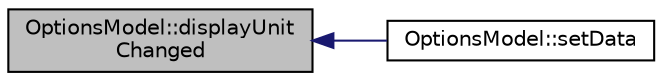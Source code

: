 digraph "OptionsModel::displayUnitChanged"
{
  edge [fontname="Helvetica",fontsize="10",labelfontname="Helvetica",labelfontsize="10"];
  node [fontname="Helvetica",fontsize="10",shape=record];
  rankdir="LR";
  Node17 [label="OptionsModel::displayUnit\lChanged",height=0.2,width=0.4,color="black", fillcolor="grey75", style="filled", fontcolor="black"];
  Node17 -> Node18 [dir="back",color="midnightblue",fontsize="10",style="solid",fontname="Helvetica"];
  Node18 [label="OptionsModel::setData",height=0.2,width=0.4,color="black", fillcolor="white", style="filled",URL="$class_options_model.html#a3102b457f4d46efac8ecb03b3d536b62"];
}
